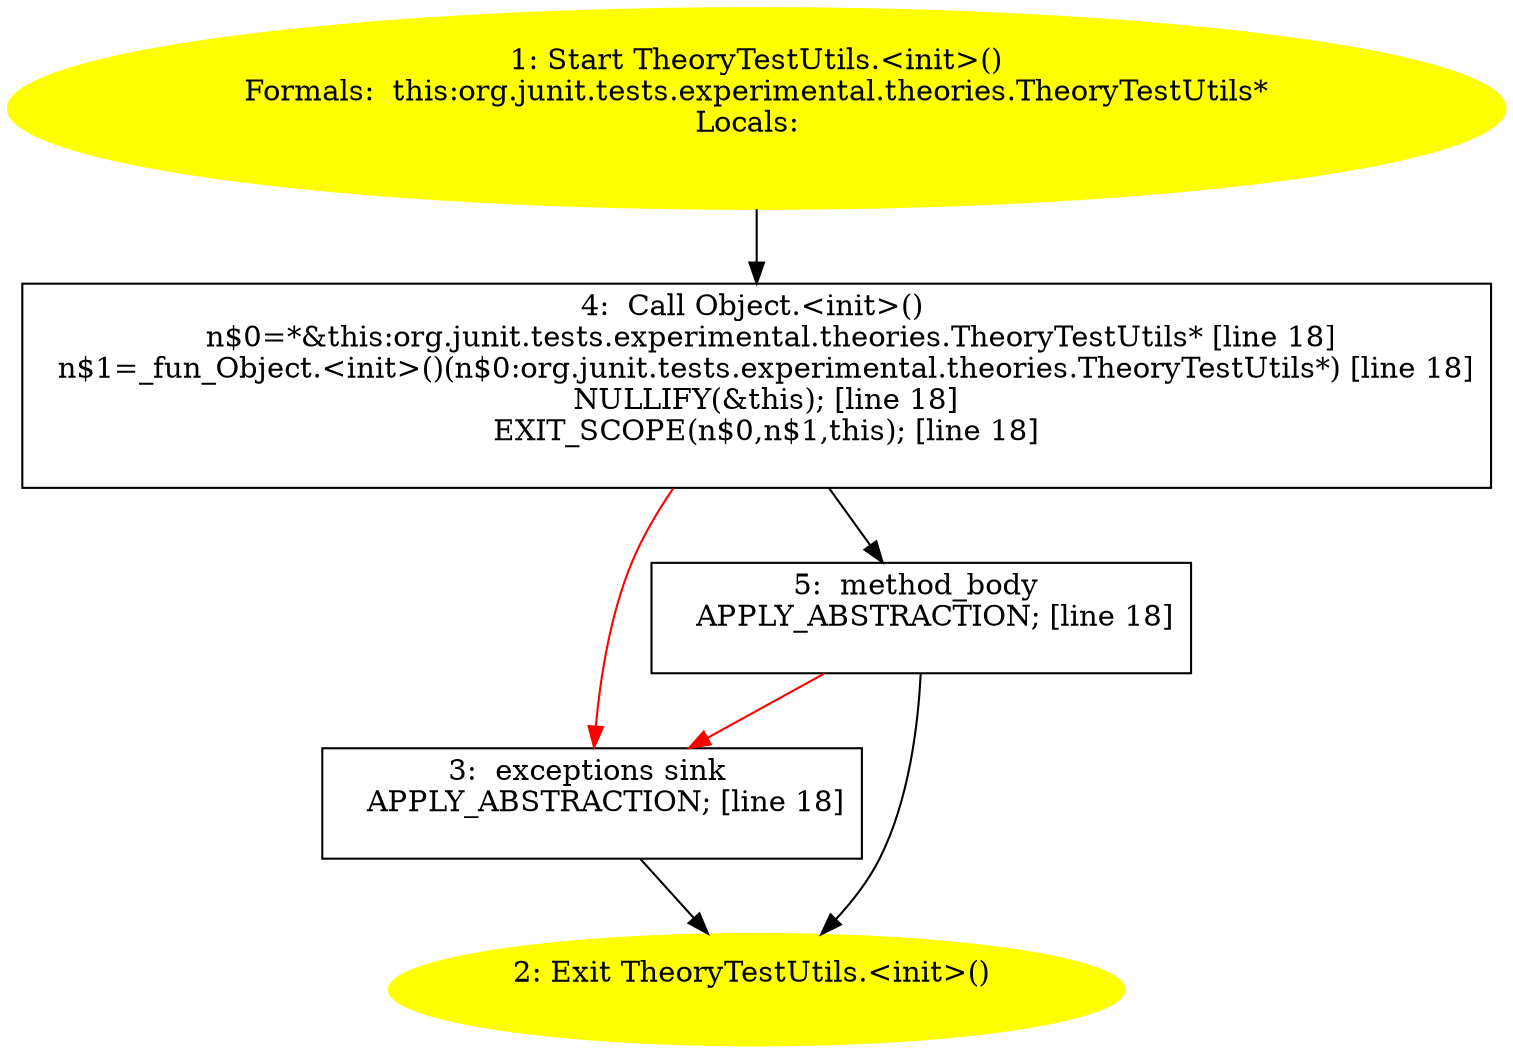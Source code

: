 /* @generated */
digraph cfg {
"org.junit.tests.experimental.theories.TheoryTestUtils.<init>().571b1ae170d77f7ddffb8dc590d0271a_1" [label="1: Start TheoryTestUtils.<init>()\nFormals:  this:org.junit.tests.experimental.theories.TheoryTestUtils*\nLocals:  \n  " color=yellow style=filled]
	

	 "org.junit.tests.experimental.theories.TheoryTestUtils.<init>().571b1ae170d77f7ddffb8dc590d0271a_1" -> "org.junit.tests.experimental.theories.TheoryTestUtils.<init>().571b1ae170d77f7ddffb8dc590d0271a_4" ;
"org.junit.tests.experimental.theories.TheoryTestUtils.<init>().571b1ae170d77f7ddffb8dc590d0271a_2" [label="2: Exit TheoryTestUtils.<init>() \n  " color=yellow style=filled]
	

"org.junit.tests.experimental.theories.TheoryTestUtils.<init>().571b1ae170d77f7ddffb8dc590d0271a_3" [label="3:  exceptions sink \n   APPLY_ABSTRACTION; [line 18]\n " shape="box"]
	

	 "org.junit.tests.experimental.theories.TheoryTestUtils.<init>().571b1ae170d77f7ddffb8dc590d0271a_3" -> "org.junit.tests.experimental.theories.TheoryTestUtils.<init>().571b1ae170d77f7ddffb8dc590d0271a_2" ;
"org.junit.tests.experimental.theories.TheoryTestUtils.<init>().571b1ae170d77f7ddffb8dc590d0271a_4" [label="4:  Call Object.<init>() \n   n$0=*&this:org.junit.tests.experimental.theories.TheoryTestUtils* [line 18]\n  n$1=_fun_Object.<init>()(n$0:org.junit.tests.experimental.theories.TheoryTestUtils*) [line 18]\n  NULLIFY(&this); [line 18]\n  EXIT_SCOPE(n$0,n$1,this); [line 18]\n " shape="box"]
	

	 "org.junit.tests.experimental.theories.TheoryTestUtils.<init>().571b1ae170d77f7ddffb8dc590d0271a_4" -> "org.junit.tests.experimental.theories.TheoryTestUtils.<init>().571b1ae170d77f7ddffb8dc590d0271a_5" ;
	 "org.junit.tests.experimental.theories.TheoryTestUtils.<init>().571b1ae170d77f7ddffb8dc590d0271a_4" -> "org.junit.tests.experimental.theories.TheoryTestUtils.<init>().571b1ae170d77f7ddffb8dc590d0271a_3" [color="red" ];
"org.junit.tests.experimental.theories.TheoryTestUtils.<init>().571b1ae170d77f7ddffb8dc590d0271a_5" [label="5:  method_body \n   APPLY_ABSTRACTION; [line 18]\n " shape="box"]
	

	 "org.junit.tests.experimental.theories.TheoryTestUtils.<init>().571b1ae170d77f7ddffb8dc590d0271a_5" -> "org.junit.tests.experimental.theories.TheoryTestUtils.<init>().571b1ae170d77f7ddffb8dc590d0271a_2" ;
	 "org.junit.tests.experimental.theories.TheoryTestUtils.<init>().571b1ae170d77f7ddffb8dc590d0271a_5" -> "org.junit.tests.experimental.theories.TheoryTestUtils.<init>().571b1ae170d77f7ddffb8dc590d0271a_3" [color="red" ];
}

